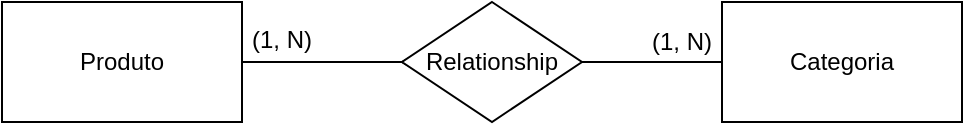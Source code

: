<mxfile>
    <diagram id="6mHMAI9q664cfcVoQy3t" name="Modelo Conceitual">
        <mxGraphModel dx="313" dy="176" grid="1" gridSize="10" guides="1" tooltips="1" connect="1" arrows="1" fold="1" page="1" pageScale="1" pageWidth="850" pageHeight="1100" math="0" shadow="0">
            <root>
                <mxCell id="0"/>
                <mxCell id="1" parent="0"/>
                <mxCell id="2" value="Produto" style="rounded=0;whiteSpace=wrap;html=1;" vertex="1" parent="1">
                    <mxGeometry x="80" y="80" width="120" height="60" as="geometry"/>
                </mxCell>
                <mxCell id="3" value="Categoria" style="rounded=0;whiteSpace=wrap;html=1;" vertex="1" parent="1">
                    <mxGeometry x="440" y="80" width="120" height="60" as="geometry"/>
                </mxCell>
                <mxCell id="8" value="Tem" style="html=1;whiteSpace=wrap;aspect=fixed;shape=isoRectangle;" vertex="1" parent="1">
                    <mxGeometry x="280" y="86" width="80" height="48" as="geometry"/>
                </mxCell>
                <mxCell id="9" value="" style="line;strokeWidth=1;html=1;" vertex="1" parent="1">
                    <mxGeometry x="200" y="105" width="80" height="10" as="geometry"/>
                </mxCell>
                <mxCell id="10" value="" style="line;strokeWidth=1;html=1;" vertex="1" parent="1">
                    <mxGeometry x="360" y="105" width="80" height="10" as="geometry"/>
                </mxCell>
                <mxCell id="6BB1b_casGYvSGEzB2xR-12" value="(1, N)" style="text;html=1;strokeColor=none;fillColor=none;align=center;verticalAlign=middle;whiteSpace=wrap;rounded=0;" vertex="1" parent="1">
                    <mxGeometry x="200" y="89" width="40" height="20" as="geometry"/>
                </mxCell>
                <mxCell id="6BB1b_casGYvSGEzB2xR-13" value="(1, N)" style="text;html=1;strokeColor=none;fillColor=none;align=center;verticalAlign=middle;whiteSpace=wrap;rounded=0;" vertex="1" parent="1">
                    <mxGeometry x="400" y="90" width="40" height="20" as="geometry"/>
                </mxCell>
                <mxCell id="BK-ciZ1xiANmUdUoKCUm-10" value="Relationship" style="shape=rhombus;perimeter=rhombusPerimeter;whiteSpace=wrap;html=1;align=center;" vertex="1" parent="1">
                    <mxGeometry x="280" y="80" width="90" height="60" as="geometry"/>
                </mxCell>
            </root>
        </mxGraphModel>
    </diagram>
    <diagram id="l5oZXyKeEOeZD0-XCZdE" name="Modelo Lógico">
        <mxGraphModel dx="716" dy="402" grid="1" gridSize="10" guides="1" tooltips="1" connect="1" arrows="1" fold="1" page="1" pageScale="1" pageWidth="850" pageHeight="1100" math="0" shadow="0">
            <root>
                <mxCell id="0"/>
                <mxCell id="1" parent="0"/>
                <mxCell id="O8pWZpFB9nztFm1SeQpB-1" value="produtos" style="shape=table;startSize=30;container=1;collapsible=1;childLayout=tableLayout;fixedRows=1;rowLines=0;fontStyle=1;align=center;resizeLast=1;" vertex="1" parent="1">
                    <mxGeometry x="80" y="80" width="200" height="210" as="geometry"/>
                </mxCell>
                <mxCell id="O8pWZpFB9nztFm1SeQpB-2" value="" style="shape=tableRow;horizontal=0;startSize=0;swimlaneHead=0;swimlaneBody=0;fillColor=none;collapsible=0;dropTarget=0;points=[[0,0.5],[1,0.5]];portConstraint=eastwest;top=0;left=0;right=0;bottom=1;" vertex="1" parent="O8pWZpFB9nztFm1SeQpB-1">
                    <mxGeometry y="30" width="200" height="30" as="geometry"/>
                </mxCell>
                <mxCell id="O8pWZpFB9nztFm1SeQpB-3" value="PK" style="shape=partialRectangle;connectable=0;fillColor=none;top=0;left=0;bottom=0;right=0;fontStyle=1;overflow=hidden;" vertex="1" parent="O8pWZpFB9nztFm1SeQpB-2">
                    <mxGeometry width="30" height="30" as="geometry">
                        <mxRectangle width="30" height="30" as="alternateBounds"/>
                    </mxGeometry>
                </mxCell>
                <mxCell id="O8pWZpFB9nztFm1SeQpB-4" value="id: UUID" style="shape=partialRectangle;connectable=0;fillColor=none;top=0;left=0;bottom=0;right=0;align=left;spacingLeft=6;fontStyle=5;overflow=hidden;" vertex="1" parent="O8pWZpFB9nztFm1SeQpB-2">
                    <mxGeometry x="30" width="170" height="30" as="geometry">
                        <mxRectangle width="170" height="30" as="alternateBounds"/>
                    </mxGeometry>
                </mxCell>
                <mxCell id="O8pWZpFB9nztFm1SeQpB-5" value="" style="shape=tableRow;horizontal=0;startSize=0;swimlaneHead=0;swimlaneBody=0;fillColor=none;collapsible=0;dropTarget=0;points=[[0,0.5],[1,0.5]];portConstraint=eastwest;top=0;left=0;right=0;bottom=0;" vertex="1" parent="O8pWZpFB9nztFm1SeQpB-1">
                    <mxGeometry y="60" width="200" height="30" as="geometry"/>
                </mxCell>
                <mxCell id="O8pWZpFB9nztFm1SeQpB-6" value="" style="shape=partialRectangle;connectable=0;fillColor=none;top=0;left=0;bottom=0;right=0;editable=1;overflow=hidden;" vertex="1" parent="O8pWZpFB9nztFm1SeQpB-5">
                    <mxGeometry width="30" height="30" as="geometry">
                        <mxRectangle width="30" height="30" as="alternateBounds"/>
                    </mxGeometry>
                </mxCell>
                <mxCell id="O8pWZpFB9nztFm1SeQpB-7" value="nome: string(50)" style="shape=partialRectangle;connectable=0;fillColor=none;top=0;left=0;bottom=0;right=0;align=left;spacingLeft=6;overflow=hidden;" vertex="1" parent="O8pWZpFB9nztFm1SeQpB-5">
                    <mxGeometry x="30" width="170" height="30" as="geometry">
                        <mxRectangle width="170" height="30" as="alternateBounds"/>
                    </mxGeometry>
                </mxCell>
                <mxCell id="O8pWZpFB9nztFm1SeQpB-8" value="" style="shape=tableRow;horizontal=0;startSize=0;swimlaneHead=0;swimlaneBody=0;fillColor=none;collapsible=0;dropTarget=0;points=[[0,0.5],[1,0.5]];portConstraint=eastwest;top=0;left=0;right=0;bottom=0;" vertex="1" parent="O8pWZpFB9nztFm1SeQpB-1">
                    <mxGeometry y="90" width="200" height="30" as="geometry"/>
                </mxCell>
                <mxCell id="O8pWZpFB9nztFm1SeQpB-9" value="" style="shape=partialRectangle;connectable=0;fillColor=none;top=0;left=0;bottom=0;right=0;editable=1;overflow=hidden;" vertex="1" parent="O8pWZpFB9nztFm1SeQpB-8">
                    <mxGeometry width="30" height="30" as="geometry">
                        <mxRectangle width="30" height="30" as="alternateBounds"/>
                    </mxGeometry>
                </mxCell>
                <mxCell id="O8pWZpFB9nztFm1SeQpB-10" value="descricao: string(200)" style="shape=partialRectangle;connectable=0;fillColor=none;top=0;left=0;bottom=0;right=0;align=left;spacingLeft=6;overflow=hidden;" vertex="1" parent="O8pWZpFB9nztFm1SeQpB-8">
                    <mxGeometry x="30" width="170" height="30" as="geometry">
                        <mxRectangle width="170" height="30" as="alternateBounds"/>
                    </mxGeometry>
                </mxCell>
                <mxCell id="O8pWZpFB9nztFm1SeQpB-11" value="" style="shape=tableRow;horizontal=0;startSize=0;swimlaneHead=0;swimlaneBody=0;fillColor=none;collapsible=0;dropTarget=0;points=[[0,0.5],[1,0.5]];portConstraint=eastwest;top=0;left=0;right=0;bottom=0;" vertex="1" parent="O8pWZpFB9nztFm1SeQpB-1">
                    <mxGeometry y="120" width="200" height="30" as="geometry"/>
                </mxCell>
                <mxCell id="O8pWZpFB9nztFm1SeQpB-12" value="" style="shape=partialRectangle;connectable=0;fillColor=none;top=0;left=0;bottom=0;right=0;editable=1;overflow=hidden;" vertex="1" parent="O8pWZpFB9nztFm1SeQpB-11">
                    <mxGeometry width="30" height="30" as="geometry">
                        <mxRectangle width="30" height="30" as="alternateBounds"/>
                    </mxGeometry>
                </mxCell>
                <mxCell id="O8pWZpFB9nztFm1SeQpB-13" value="valor: Integer" style="shape=partialRectangle;connectable=0;fillColor=none;top=0;left=0;bottom=0;right=0;align=left;spacingLeft=6;overflow=hidden;" vertex="1" parent="O8pWZpFB9nztFm1SeQpB-11">
                    <mxGeometry x="30" width="170" height="30" as="geometry">
                        <mxRectangle width="170" height="30" as="alternateBounds"/>
                    </mxGeometry>
                </mxCell>
                <mxCell id="c4BJXRIQRL7WW7O7M7os-1" style="shape=tableRow;horizontal=0;startSize=0;swimlaneHead=0;swimlaneBody=0;fillColor=none;collapsible=0;dropTarget=0;points=[[0,0.5],[1,0.5]];portConstraint=eastwest;top=0;left=0;right=0;bottom=0;" vertex="1" parent="O8pWZpFB9nztFm1SeQpB-1">
                    <mxGeometry y="150" width="200" height="30" as="geometry"/>
                </mxCell>
                <mxCell id="c4BJXRIQRL7WW7O7M7os-2" style="shape=partialRectangle;connectable=0;fillColor=none;top=0;left=0;bottom=0;right=0;editable=1;overflow=hidden;" vertex="1" parent="c4BJXRIQRL7WW7O7M7os-1">
                    <mxGeometry width="30" height="30" as="geometry">
                        <mxRectangle width="30" height="30" as="alternateBounds"/>
                    </mxGeometry>
                </mxCell>
                <mxCell id="c4BJXRIQRL7WW7O7M7os-3" value="data_criacao: Date" style="shape=partialRectangle;connectable=0;fillColor=none;top=0;left=0;bottom=0;right=0;align=left;spacingLeft=6;overflow=hidden;" vertex="1" parent="c4BJXRIQRL7WW7O7M7os-1">
                    <mxGeometry x="30" width="170" height="30" as="geometry">
                        <mxRectangle width="170" height="30" as="alternateBounds"/>
                    </mxGeometry>
                </mxCell>
                <mxCell id="WD2n0pp8GwyzOUwiinT6-1" style="shape=tableRow;horizontal=0;startSize=0;swimlaneHead=0;swimlaneBody=0;fillColor=none;collapsible=0;dropTarget=0;points=[[0,0.5],[1,0.5]];portConstraint=eastwest;top=0;left=0;right=0;bottom=0;" vertex="1" parent="O8pWZpFB9nztFm1SeQpB-1">
                    <mxGeometry y="180" width="200" height="30" as="geometry"/>
                </mxCell>
                <mxCell id="WD2n0pp8GwyzOUwiinT6-2" style="shape=partialRectangle;connectable=0;fillColor=none;top=0;left=0;bottom=0;right=0;editable=1;overflow=hidden;" vertex="1" parent="WD2n0pp8GwyzOUwiinT6-1">
                    <mxGeometry width="30" height="30" as="geometry">
                        <mxRectangle width="30" height="30" as="alternateBounds"/>
                    </mxGeometry>
                </mxCell>
                <mxCell id="WD2n0pp8GwyzOUwiinT6-3" value="data_atualizacao: Date" style="shape=partialRectangle;connectable=0;fillColor=none;top=0;left=0;bottom=0;right=0;align=left;spacingLeft=6;overflow=hidden;" vertex="1" parent="WD2n0pp8GwyzOUwiinT6-1">
                    <mxGeometry x="30" width="170" height="30" as="geometry">
                        <mxRectangle width="170" height="30" as="alternateBounds"/>
                    </mxGeometry>
                </mxCell>
                <mxCell id="d2FHeUTI5FDnjgJOtAPw-1" value="categorias" style="shape=table;startSize=30;container=1;collapsible=1;childLayout=tableLayout;fixedRows=1;rowLines=0;fontStyle=1;align=center;resizeLast=1;" vertex="1" parent="1">
                    <mxGeometry x="640" y="80" width="200" height="150" as="geometry"/>
                </mxCell>
                <mxCell id="d2FHeUTI5FDnjgJOtAPw-2" value="" style="shape=tableRow;horizontal=0;startSize=0;swimlaneHead=0;swimlaneBody=0;fillColor=none;collapsible=0;dropTarget=0;points=[[0,0.5],[1,0.5]];portConstraint=eastwest;top=0;left=0;right=0;bottom=1;" vertex="1" parent="d2FHeUTI5FDnjgJOtAPw-1">
                    <mxGeometry y="30" width="200" height="30" as="geometry"/>
                </mxCell>
                <mxCell id="d2FHeUTI5FDnjgJOtAPw-3" value="PK" style="shape=partialRectangle;connectable=0;fillColor=none;top=0;left=0;bottom=0;right=0;fontStyle=1;overflow=hidden;" vertex="1" parent="d2FHeUTI5FDnjgJOtAPw-2">
                    <mxGeometry width="30" height="30" as="geometry">
                        <mxRectangle width="30" height="30" as="alternateBounds"/>
                    </mxGeometry>
                </mxCell>
                <mxCell id="d2FHeUTI5FDnjgJOtAPw-4" value="id: UUID" style="shape=partialRectangle;connectable=0;fillColor=none;top=0;left=0;bottom=0;right=0;align=left;spacingLeft=6;fontStyle=5;overflow=hidden;" vertex="1" parent="d2FHeUTI5FDnjgJOtAPw-2">
                    <mxGeometry x="30" width="170" height="30" as="geometry">
                        <mxRectangle width="170" height="30" as="alternateBounds"/>
                    </mxGeometry>
                </mxCell>
                <mxCell id="d2FHeUTI5FDnjgJOtAPw-5" value="" style="shape=tableRow;horizontal=0;startSize=0;swimlaneHead=0;swimlaneBody=0;fillColor=none;collapsible=0;dropTarget=0;points=[[0,0.5],[1,0.5]];portConstraint=eastwest;top=0;left=0;right=0;bottom=0;" vertex="1" parent="d2FHeUTI5FDnjgJOtAPw-1">
                    <mxGeometry y="60" width="200" height="30" as="geometry"/>
                </mxCell>
                <mxCell id="d2FHeUTI5FDnjgJOtAPw-6" value="" style="shape=partialRectangle;connectable=0;fillColor=none;top=0;left=0;bottom=0;right=0;editable=1;overflow=hidden;" vertex="1" parent="d2FHeUTI5FDnjgJOtAPw-5">
                    <mxGeometry width="30" height="30" as="geometry">
                        <mxRectangle width="30" height="30" as="alternateBounds"/>
                    </mxGeometry>
                </mxCell>
                <mxCell id="d2FHeUTI5FDnjgJOtAPw-7" value="nome: string(50)" style="shape=partialRectangle;connectable=0;fillColor=none;top=0;left=0;bottom=0;right=0;align=left;spacingLeft=6;overflow=hidden;" vertex="1" parent="d2FHeUTI5FDnjgJOtAPw-5">
                    <mxGeometry x="30" width="170" height="30" as="geometry">
                        <mxRectangle width="170" height="30" as="alternateBounds"/>
                    </mxGeometry>
                </mxCell>
                <mxCell id="d2FHeUTI5FDnjgJOtAPw-14" style="shape=tableRow;horizontal=0;startSize=0;swimlaneHead=0;swimlaneBody=0;fillColor=none;collapsible=0;dropTarget=0;points=[[0,0.5],[1,0.5]];portConstraint=eastwest;top=0;left=0;right=0;bottom=0;" vertex="1" parent="d2FHeUTI5FDnjgJOtAPw-1">
                    <mxGeometry y="90" width="200" height="30" as="geometry"/>
                </mxCell>
                <mxCell id="d2FHeUTI5FDnjgJOtAPw-15" style="shape=partialRectangle;connectable=0;fillColor=none;top=0;left=0;bottom=0;right=0;editable=1;overflow=hidden;" vertex="1" parent="d2FHeUTI5FDnjgJOtAPw-14">
                    <mxGeometry width="30" height="30" as="geometry">
                        <mxRectangle width="30" height="30" as="alternateBounds"/>
                    </mxGeometry>
                </mxCell>
                <mxCell id="d2FHeUTI5FDnjgJOtAPw-16" value="data_criacao: Date" style="shape=partialRectangle;connectable=0;fillColor=none;top=0;left=0;bottom=0;right=0;align=left;spacingLeft=6;overflow=hidden;" vertex="1" parent="d2FHeUTI5FDnjgJOtAPw-14">
                    <mxGeometry x="30" width="170" height="30" as="geometry">
                        <mxRectangle width="170" height="30" as="alternateBounds"/>
                    </mxGeometry>
                </mxCell>
                <mxCell id="d2FHeUTI5FDnjgJOtAPw-17" style="shape=tableRow;horizontal=0;startSize=0;swimlaneHead=0;swimlaneBody=0;fillColor=none;collapsible=0;dropTarget=0;points=[[0,0.5],[1,0.5]];portConstraint=eastwest;top=0;left=0;right=0;bottom=0;" vertex="1" parent="d2FHeUTI5FDnjgJOtAPw-1">
                    <mxGeometry y="120" width="200" height="30" as="geometry"/>
                </mxCell>
                <mxCell id="d2FHeUTI5FDnjgJOtAPw-18" style="shape=partialRectangle;connectable=0;fillColor=none;top=0;left=0;bottom=0;right=0;editable=1;overflow=hidden;" vertex="1" parent="d2FHeUTI5FDnjgJOtAPw-17">
                    <mxGeometry width="30" height="30" as="geometry">
                        <mxRectangle width="30" height="30" as="alternateBounds"/>
                    </mxGeometry>
                </mxCell>
                <mxCell id="d2FHeUTI5FDnjgJOtAPw-19" value="data_atualizacao: Date" style="shape=partialRectangle;connectable=0;fillColor=none;top=0;left=0;bottom=0;right=0;align=left;spacingLeft=6;overflow=hidden;" vertex="1" parent="d2FHeUTI5FDnjgJOtAPw-17">
                    <mxGeometry x="30" width="170" height="30" as="geometry">
                        <mxRectangle width="170" height="30" as="alternateBounds"/>
                    </mxGeometry>
                </mxCell>
                <mxCell id="d2FHeUTI5FDnjgJOtAPw-20" value="produtos_categorias" style="shape=table;startSize=30;container=1;collapsible=1;childLayout=tableLayout;fixedRows=1;rowLines=0;fontStyle=1;align=center;resizeLast=1;" vertex="1" parent="1">
                    <mxGeometry x="360" y="80" width="200" height="150" as="geometry"/>
                </mxCell>
                <mxCell id="d2FHeUTI5FDnjgJOtAPw-21" value="" style="shape=tableRow;horizontal=0;startSize=0;swimlaneHead=0;swimlaneBody=0;fillColor=none;collapsible=0;dropTarget=0;points=[[0,0.5],[1,0.5]];portConstraint=eastwest;top=0;left=0;right=0;bottom=1;" vertex="1" parent="d2FHeUTI5FDnjgJOtAPw-20">
                    <mxGeometry y="30" width="200" height="30" as="geometry"/>
                </mxCell>
                <mxCell id="d2FHeUTI5FDnjgJOtAPw-22" value="PK" style="shape=partialRectangle;connectable=0;fillColor=none;top=0;left=0;bottom=0;right=0;fontStyle=1;overflow=hidden;" vertex="1" parent="d2FHeUTI5FDnjgJOtAPw-21">
                    <mxGeometry width="30" height="30" as="geometry">
                        <mxRectangle width="30" height="30" as="alternateBounds"/>
                    </mxGeometry>
                </mxCell>
                <mxCell id="d2FHeUTI5FDnjgJOtAPw-23" value="produto_id: UUID" style="shape=partialRectangle;connectable=0;fillColor=none;top=0;left=0;bottom=0;right=0;align=left;spacingLeft=6;fontStyle=5;overflow=hidden;" vertex="1" parent="d2FHeUTI5FDnjgJOtAPw-21">
                    <mxGeometry x="30" width="170" height="30" as="geometry">
                        <mxRectangle width="170" height="30" as="alternateBounds"/>
                    </mxGeometry>
                </mxCell>
                <mxCell id="d2FHeUTI5FDnjgJOtAPw-37" value="" style="shape=tableRow;horizontal=0;startSize=0;swimlaneHead=0;swimlaneBody=0;fillColor=none;collapsible=0;dropTarget=0;points=[[0,0.5],[1,0.5]];portConstraint=eastwest;top=0;left=0;right=0;bottom=1;" vertex="1" parent="d2FHeUTI5FDnjgJOtAPw-20">
                    <mxGeometry y="60" width="200" height="30" as="geometry"/>
                </mxCell>
                <mxCell id="d2FHeUTI5FDnjgJOtAPw-38" value="PK" style="shape=partialRectangle;connectable=0;fillColor=none;top=0;left=0;bottom=0;right=0;fontStyle=1;overflow=hidden;" vertex="1" parent="d2FHeUTI5FDnjgJOtAPw-37">
                    <mxGeometry width="30" height="30" as="geometry">
                        <mxRectangle width="30" height="30" as="alternateBounds"/>
                    </mxGeometry>
                </mxCell>
                <mxCell id="d2FHeUTI5FDnjgJOtAPw-39" value="categoria_id: UUID" style="shape=partialRectangle;connectable=0;fillColor=none;top=0;left=0;bottom=0;right=0;align=left;spacingLeft=6;fontStyle=5;overflow=hidden;" vertex="1" parent="d2FHeUTI5FDnjgJOtAPw-37">
                    <mxGeometry x="30" width="170" height="30" as="geometry">
                        <mxRectangle width="170" height="30" as="alternateBounds"/>
                    </mxGeometry>
                </mxCell>
                <mxCell id="d2FHeUTI5FDnjgJOtAPw-27" style="shape=tableRow;horizontal=0;startSize=0;swimlaneHead=0;swimlaneBody=0;fillColor=none;collapsible=0;dropTarget=0;points=[[0,0.5],[1,0.5]];portConstraint=eastwest;top=0;left=0;right=0;bottom=0;" vertex="1" parent="d2FHeUTI5FDnjgJOtAPw-20">
                    <mxGeometry y="90" width="200" height="30" as="geometry"/>
                </mxCell>
                <mxCell id="d2FHeUTI5FDnjgJOtAPw-28" style="shape=partialRectangle;connectable=0;fillColor=none;top=0;left=0;bottom=0;right=0;editable=1;overflow=hidden;" vertex="1" parent="d2FHeUTI5FDnjgJOtAPw-27">
                    <mxGeometry width="30" height="30" as="geometry">
                        <mxRectangle width="30" height="30" as="alternateBounds"/>
                    </mxGeometry>
                </mxCell>
                <mxCell id="d2FHeUTI5FDnjgJOtAPw-29" value="data_criacao: Date" style="shape=partialRectangle;connectable=0;fillColor=none;top=0;left=0;bottom=0;right=0;align=left;spacingLeft=6;overflow=hidden;" vertex="1" parent="d2FHeUTI5FDnjgJOtAPw-27">
                    <mxGeometry x="30" width="170" height="30" as="geometry">
                        <mxRectangle width="170" height="30" as="alternateBounds"/>
                    </mxGeometry>
                </mxCell>
                <mxCell id="d2FHeUTI5FDnjgJOtAPw-30" style="shape=tableRow;horizontal=0;startSize=0;swimlaneHead=0;swimlaneBody=0;fillColor=none;collapsible=0;dropTarget=0;points=[[0,0.5],[1,0.5]];portConstraint=eastwest;top=0;left=0;right=0;bottom=0;" vertex="1" parent="d2FHeUTI5FDnjgJOtAPw-20">
                    <mxGeometry y="120" width="200" height="30" as="geometry"/>
                </mxCell>
                <mxCell id="d2FHeUTI5FDnjgJOtAPw-31" style="shape=partialRectangle;connectable=0;fillColor=none;top=0;left=0;bottom=0;right=0;editable=1;overflow=hidden;" vertex="1" parent="d2FHeUTI5FDnjgJOtAPw-30">
                    <mxGeometry width="30" height="30" as="geometry">
                        <mxRectangle width="30" height="30" as="alternateBounds"/>
                    </mxGeometry>
                </mxCell>
                <mxCell id="d2FHeUTI5FDnjgJOtAPw-32" value="data_atualizacao: Date" style="shape=partialRectangle;connectable=0;fillColor=none;top=0;left=0;bottom=0;right=0;align=left;spacingLeft=6;overflow=hidden;" vertex="1" parent="d2FHeUTI5FDnjgJOtAPw-30">
                    <mxGeometry x="30" width="170" height="30" as="geometry">
                        <mxRectangle width="170" height="30" as="alternateBounds"/>
                    </mxGeometry>
                </mxCell>
                <mxCell id="d2FHeUTI5FDnjgJOtAPw-41" value="" style="fontSize=12;html=1;endArrow=ERzeroToMany;startArrow=ERmandOne;exitX=1;exitY=0.5;exitDx=0;exitDy=0;entryX=0;entryY=0.5;entryDx=0;entryDy=0;startFill=0;" edge="1" parent="1" source="O8pWZpFB9nztFm1SeQpB-5" target="d2FHeUTI5FDnjgJOtAPw-37">
                    <mxGeometry width="100" height="100" relative="1" as="geometry">
                        <mxPoint x="380" y="330" as="sourcePoint"/>
                        <mxPoint x="480" y="230" as="targetPoint"/>
                    </mxGeometry>
                </mxCell>
                <mxCell id="d2FHeUTI5FDnjgJOtAPw-42" value="" style="fontSize=12;html=1;endArrow=ERzeroToMany;startArrow=ERmandOne;exitX=0;exitY=0.5;exitDx=0;exitDy=0;startFill=0;entryX=1;entryY=0.5;entryDx=0;entryDy=0;" edge="1" parent="1" source="d2FHeUTI5FDnjgJOtAPw-5" target="d2FHeUTI5FDnjgJOtAPw-37">
                    <mxGeometry width="100" height="100" relative="1" as="geometry">
                        <mxPoint x="290" y="195" as="sourcePoint"/>
                        <mxPoint x="560" y="180" as="targetPoint"/>
                    </mxGeometry>
                </mxCell>
            </root>
        </mxGraphModel>
    </diagram>
</mxfile>